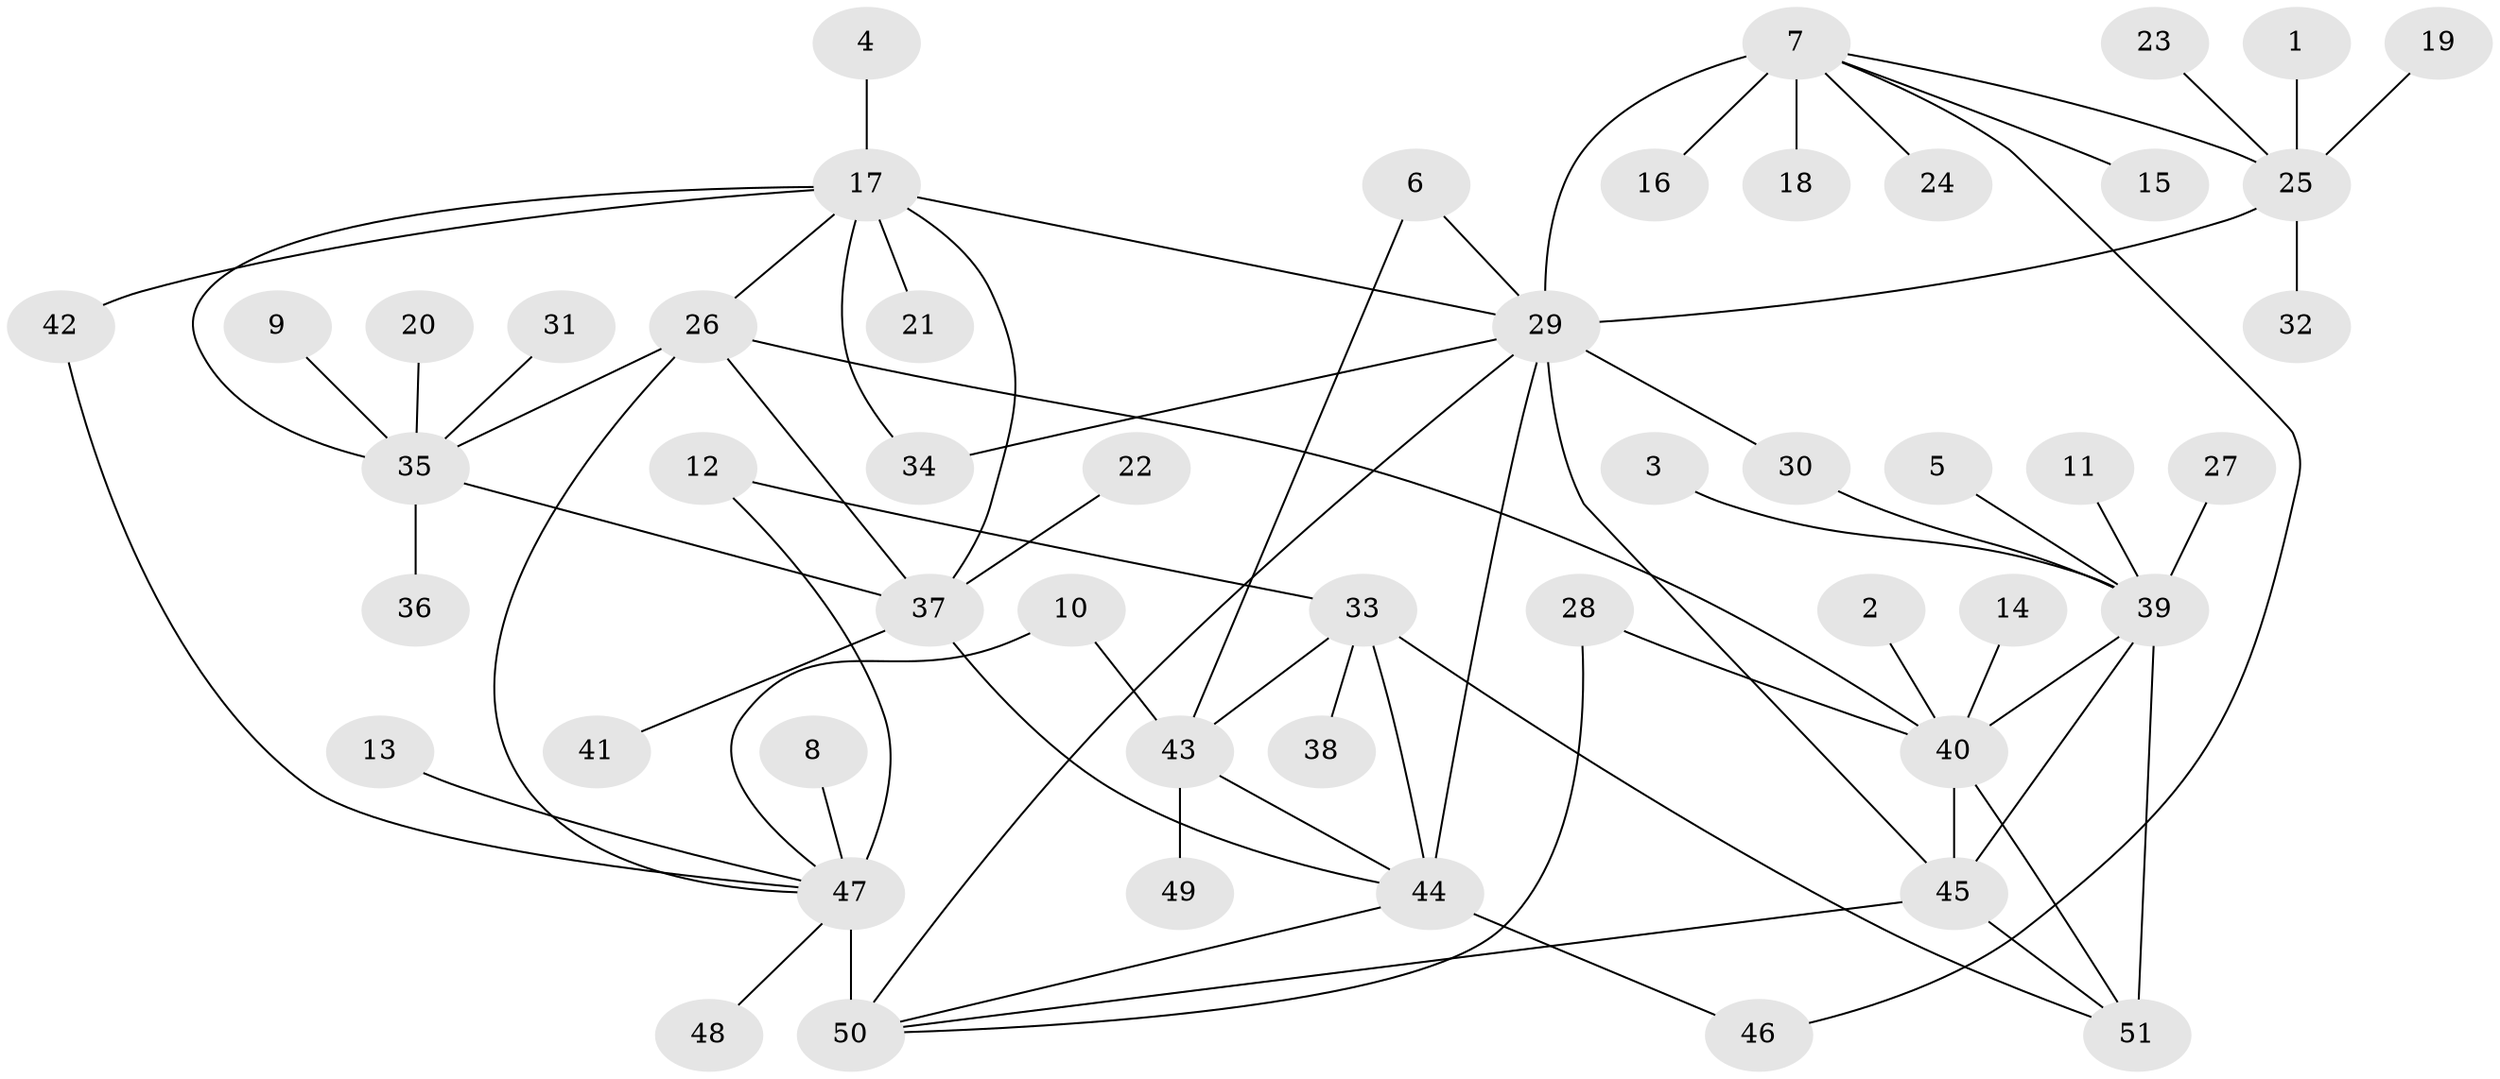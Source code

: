 // original degree distribution, {8: 0.049019607843137254, 9: 0.0196078431372549, 7: 0.06862745098039216, 11: 0.0196078431372549, 5: 0.029411764705882353, 12: 0.00980392156862745, 10: 0.029411764705882353, 6: 0.0196078431372549, 2: 0.12745098039215685, 1: 0.6176470588235294, 3: 0.00980392156862745}
// Generated by graph-tools (version 1.1) at 2025/37/03/04/25 23:37:34]
// undirected, 51 vertices, 72 edges
graph export_dot {
  node [color=gray90,style=filled];
  1;
  2;
  3;
  4;
  5;
  6;
  7;
  8;
  9;
  10;
  11;
  12;
  13;
  14;
  15;
  16;
  17;
  18;
  19;
  20;
  21;
  22;
  23;
  24;
  25;
  26;
  27;
  28;
  29;
  30;
  31;
  32;
  33;
  34;
  35;
  36;
  37;
  38;
  39;
  40;
  41;
  42;
  43;
  44;
  45;
  46;
  47;
  48;
  49;
  50;
  51;
  1 -- 25 [weight=1.0];
  2 -- 40 [weight=1.0];
  3 -- 39 [weight=1.0];
  4 -- 17 [weight=1.0];
  5 -- 39 [weight=1.0];
  6 -- 29 [weight=1.0];
  6 -- 43 [weight=1.0];
  7 -- 15 [weight=1.0];
  7 -- 16 [weight=1.0];
  7 -- 18 [weight=1.0];
  7 -- 24 [weight=1.0];
  7 -- 25 [weight=2.0];
  7 -- 29 [weight=4.0];
  7 -- 46 [weight=1.0];
  8 -- 47 [weight=1.0];
  9 -- 35 [weight=1.0];
  10 -- 43 [weight=1.0];
  10 -- 47 [weight=1.0];
  11 -- 39 [weight=1.0];
  12 -- 33 [weight=1.0];
  12 -- 47 [weight=1.0];
  13 -- 47 [weight=1.0];
  14 -- 40 [weight=1.0];
  17 -- 21 [weight=1.0];
  17 -- 26 [weight=1.0];
  17 -- 29 [weight=1.0];
  17 -- 34 [weight=1.0];
  17 -- 35 [weight=1.0];
  17 -- 37 [weight=2.0];
  17 -- 42 [weight=1.0];
  19 -- 25 [weight=1.0];
  20 -- 35 [weight=1.0];
  22 -- 37 [weight=1.0];
  23 -- 25 [weight=1.0];
  25 -- 29 [weight=2.0];
  25 -- 32 [weight=1.0];
  26 -- 35 [weight=1.0];
  26 -- 37 [weight=2.0];
  26 -- 40 [weight=1.0];
  26 -- 47 [weight=1.0];
  27 -- 39 [weight=1.0];
  28 -- 40 [weight=1.0];
  28 -- 50 [weight=1.0];
  29 -- 30 [weight=1.0];
  29 -- 34 [weight=1.0];
  29 -- 44 [weight=1.0];
  29 -- 45 [weight=1.0];
  29 -- 50 [weight=1.0];
  30 -- 39 [weight=1.0];
  31 -- 35 [weight=1.0];
  33 -- 38 [weight=1.0];
  33 -- 43 [weight=2.0];
  33 -- 44 [weight=4.0];
  33 -- 51 [weight=1.0];
  35 -- 36 [weight=1.0];
  35 -- 37 [weight=2.0];
  37 -- 41 [weight=1.0];
  37 -- 44 [weight=1.0];
  39 -- 40 [weight=2.0];
  39 -- 45 [weight=2.0];
  39 -- 51 [weight=2.0];
  40 -- 45 [weight=1.0];
  40 -- 51 [weight=1.0];
  42 -- 47 [weight=1.0];
  43 -- 44 [weight=2.0];
  43 -- 49 [weight=1.0];
  44 -- 46 [weight=1.0];
  44 -- 50 [weight=1.0];
  45 -- 50 [weight=1.0];
  45 -- 51 [weight=1.0];
  47 -- 48 [weight=1.0];
  47 -- 50 [weight=6.0];
}
